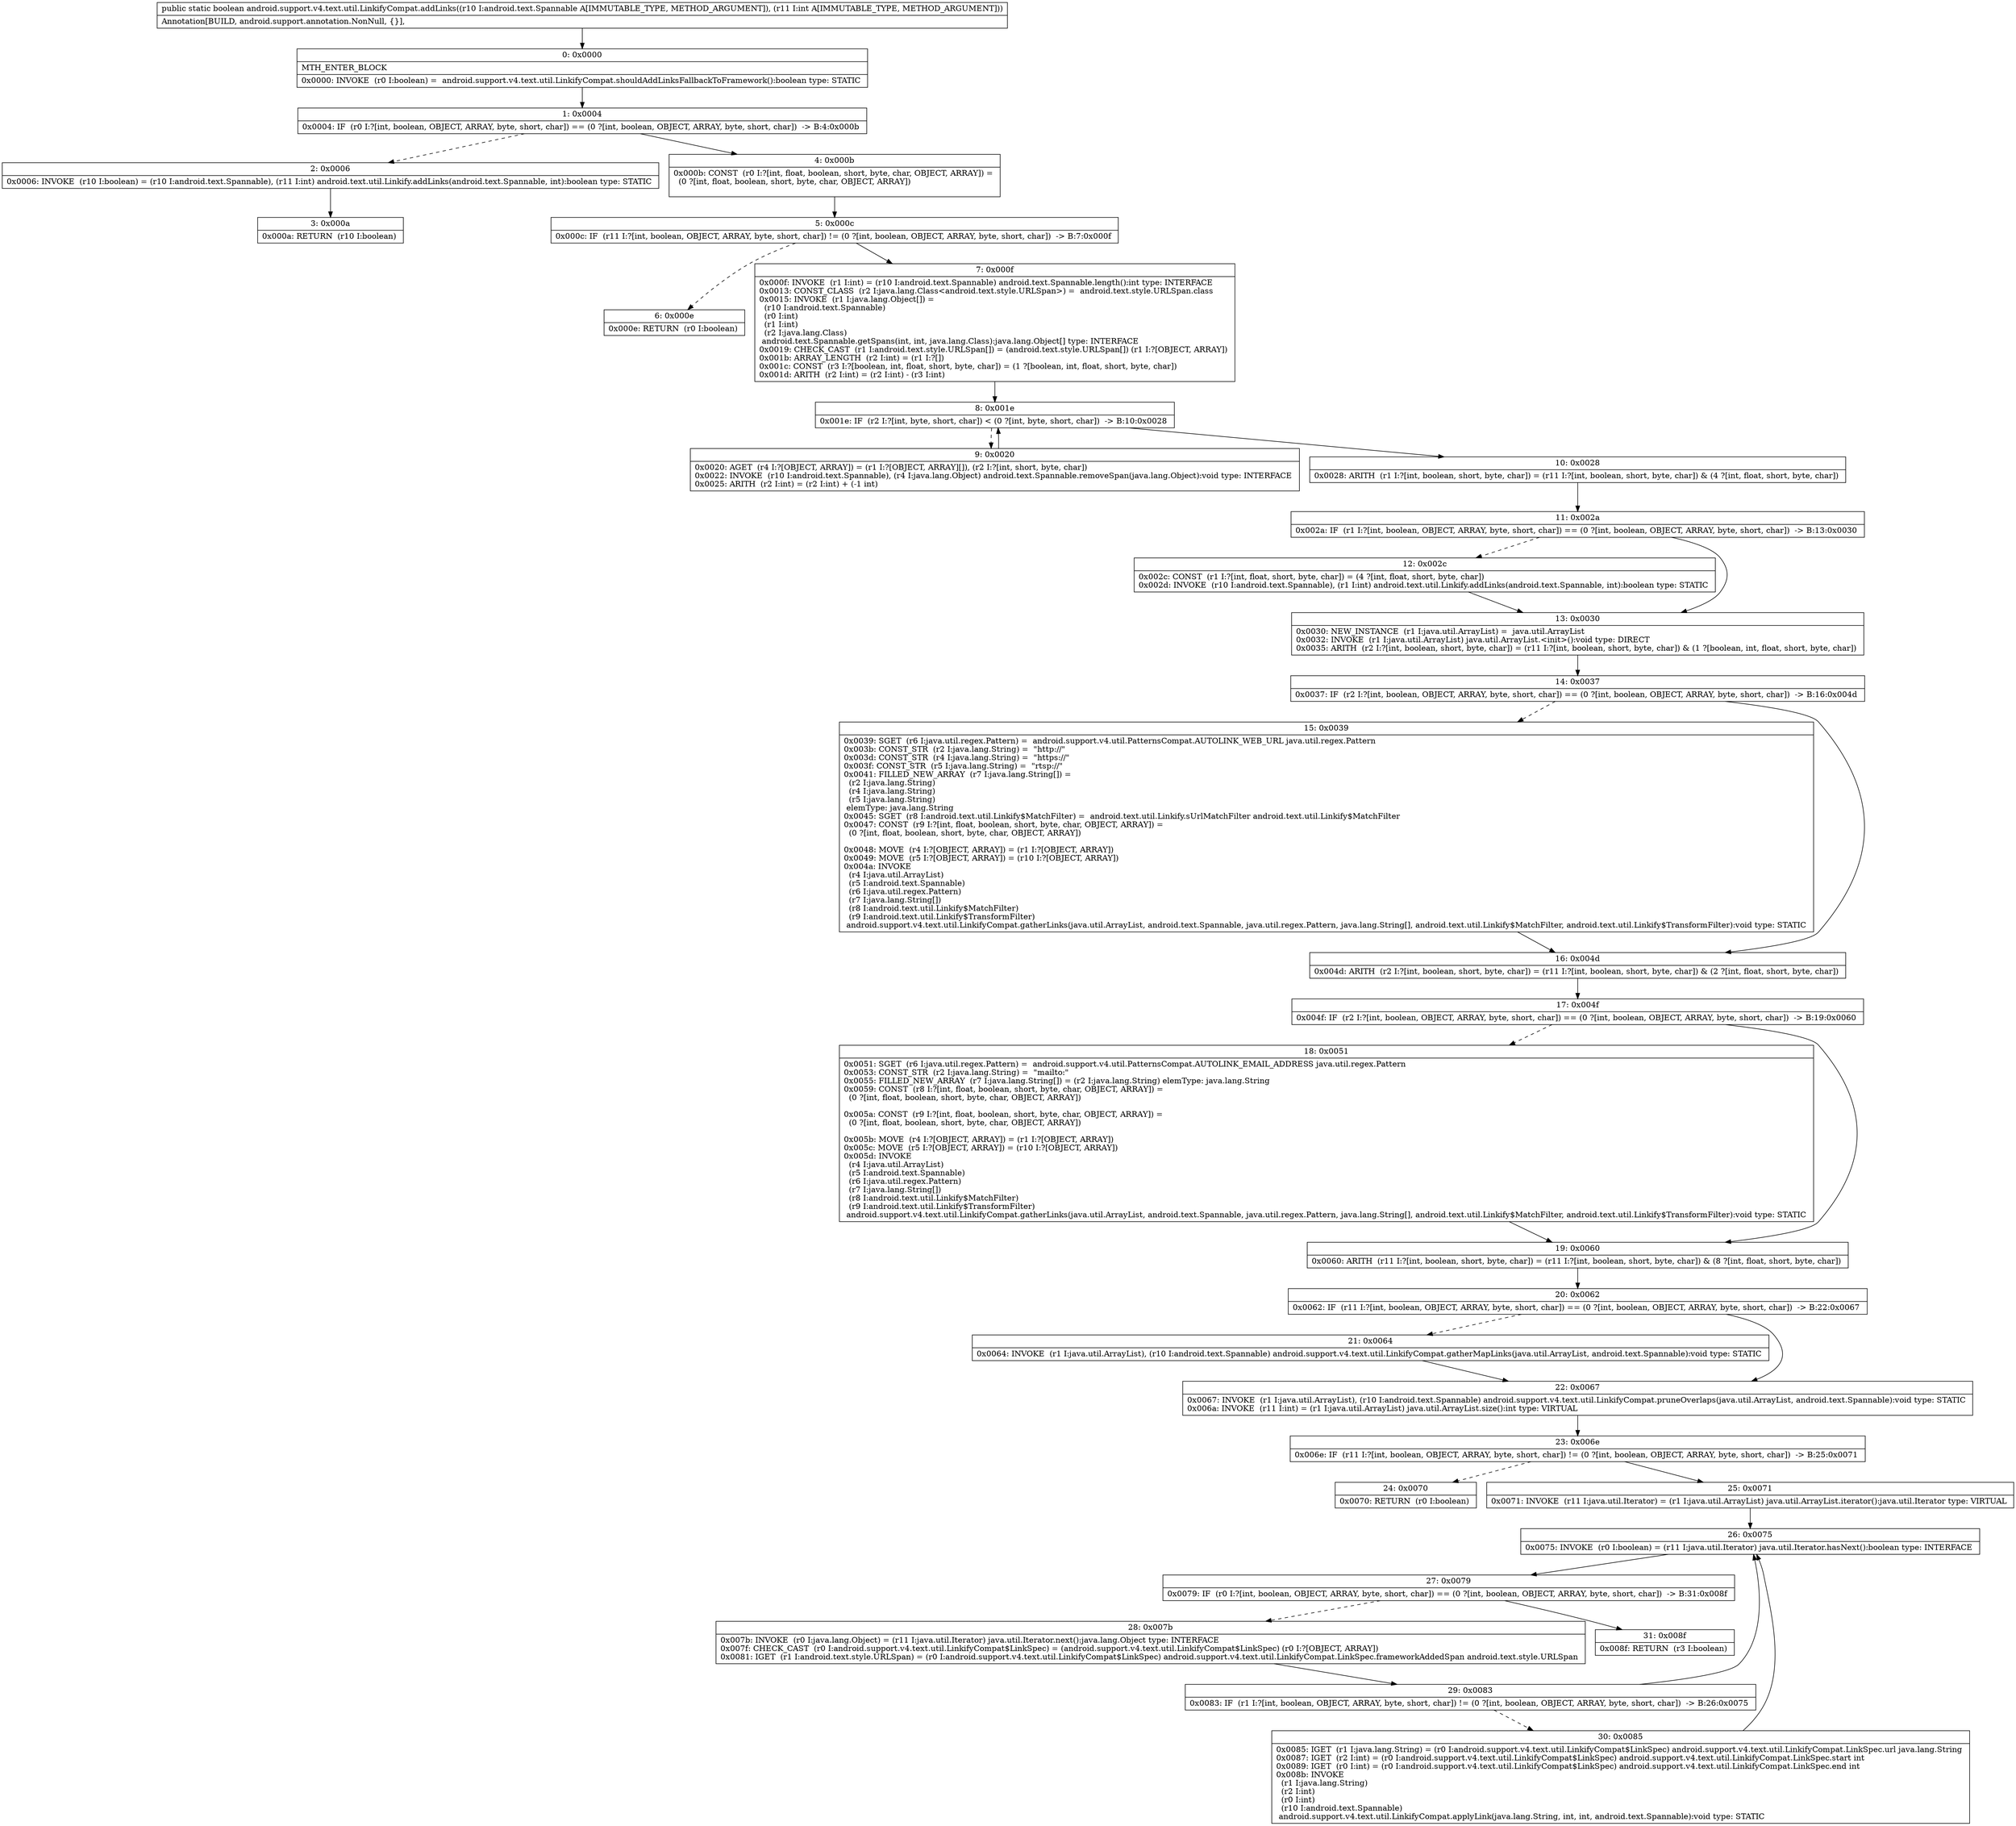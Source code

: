 digraph "CFG forandroid.support.v4.text.util.LinkifyCompat.addLinks(Landroid\/text\/Spannable;I)Z" {
Node_0 [shape=record,label="{0\:\ 0x0000|MTH_ENTER_BLOCK\l|0x0000: INVOKE  (r0 I:boolean) =  android.support.v4.text.util.LinkifyCompat.shouldAddLinksFallbackToFramework():boolean type: STATIC \l}"];
Node_1 [shape=record,label="{1\:\ 0x0004|0x0004: IF  (r0 I:?[int, boolean, OBJECT, ARRAY, byte, short, char]) == (0 ?[int, boolean, OBJECT, ARRAY, byte, short, char])  \-\> B:4:0x000b \l}"];
Node_2 [shape=record,label="{2\:\ 0x0006|0x0006: INVOKE  (r10 I:boolean) = (r10 I:android.text.Spannable), (r11 I:int) android.text.util.Linkify.addLinks(android.text.Spannable, int):boolean type: STATIC \l}"];
Node_3 [shape=record,label="{3\:\ 0x000a|0x000a: RETURN  (r10 I:boolean) \l}"];
Node_4 [shape=record,label="{4\:\ 0x000b|0x000b: CONST  (r0 I:?[int, float, boolean, short, byte, char, OBJECT, ARRAY]) = \l  (0 ?[int, float, boolean, short, byte, char, OBJECT, ARRAY])\l \l}"];
Node_5 [shape=record,label="{5\:\ 0x000c|0x000c: IF  (r11 I:?[int, boolean, OBJECT, ARRAY, byte, short, char]) != (0 ?[int, boolean, OBJECT, ARRAY, byte, short, char])  \-\> B:7:0x000f \l}"];
Node_6 [shape=record,label="{6\:\ 0x000e|0x000e: RETURN  (r0 I:boolean) \l}"];
Node_7 [shape=record,label="{7\:\ 0x000f|0x000f: INVOKE  (r1 I:int) = (r10 I:android.text.Spannable) android.text.Spannable.length():int type: INTERFACE \l0x0013: CONST_CLASS  (r2 I:java.lang.Class\<android.text.style.URLSpan\>) =  android.text.style.URLSpan.class \l0x0015: INVOKE  (r1 I:java.lang.Object[]) = \l  (r10 I:android.text.Spannable)\l  (r0 I:int)\l  (r1 I:int)\l  (r2 I:java.lang.Class)\l android.text.Spannable.getSpans(int, int, java.lang.Class):java.lang.Object[] type: INTERFACE \l0x0019: CHECK_CAST  (r1 I:android.text.style.URLSpan[]) = (android.text.style.URLSpan[]) (r1 I:?[OBJECT, ARRAY]) \l0x001b: ARRAY_LENGTH  (r2 I:int) = (r1 I:?[]) \l0x001c: CONST  (r3 I:?[boolean, int, float, short, byte, char]) = (1 ?[boolean, int, float, short, byte, char]) \l0x001d: ARITH  (r2 I:int) = (r2 I:int) \- (r3 I:int) \l}"];
Node_8 [shape=record,label="{8\:\ 0x001e|0x001e: IF  (r2 I:?[int, byte, short, char]) \< (0 ?[int, byte, short, char])  \-\> B:10:0x0028 \l}"];
Node_9 [shape=record,label="{9\:\ 0x0020|0x0020: AGET  (r4 I:?[OBJECT, ARRAY]) = (r1 I:?[OBJECT, ARRAY][]), (r2 I:?[int, short, byte, char]) \l0x0022: INVOKE  (r10 I:android.text.Spannable), (r4 I:java.lang.Object) android.text.Spannable.removeSpan(java.lang.Object):void type: INTERFACE \l0x0025: ARITH  (r2 I:int) = (r2 I:int) + (\-1 int) \l}"];
Node_10 [shape=record,label="{10\:\ 0x0028|0x0028: ARITH  (r1 I:?[int, boolean, short, byte, char]) = (r11 I:?[int, boolean, short, byte, char]) & (4 ?[int, float, short, byte, char]) \l}"];
Node_11 [shape=record,label="{11\:\ 0x002a|0x002a: IF  (r1 I:?[int, boolean, OBJECT, ARRAY, byte, short, char]) == (0 ?[int, boolean, OBJECT, ARRAY, byte, short, char])  \-\> B:13:0x0030 \l}"];
Node_12 [shape=record,label="{12\:\ 0x002c|0x002c: CONST  (r1 I:?[int, float, short, byte, char]) = (4 ?[int, float, short, byte, char]) \l0x002d: INVOKE  (r10 I:android.text.Spannable), (r1 I:int) android.text.util.Linkify.addLinks(android.text.Spannable, int):boolean type: STATIC \l}"];
Node_13 [shape=record,label="{13\:\ 0x0030|0x0030: NEW_INSTANCE  (r1 I:java.util.ArrayList) =  java.util.ArrayList \l0x0032: INVOKE  (r1 I:java.util.ArrayList) java.util.ArrayList.\<init\>():void type: DIRECT \l0x0035: ARITH  (r2 I:?[int, boolean, short, byte, char]) = (r11 I:?[int, boolean, short, byte, char]) & (1 ?[boolean, int, float, short, byte, char]) \l}"];
Node_14 [shape=record,label="{14\:\ 0x0037|0x0037: IF  (r2 I:?[int, boolean, OBJECT, ARRAY, byte, short, char]) == (0 ?[int, boolean, OBJECT, ARRAY, byte, short, char])  \-\> B:16:0x004d \l}"];
Node_15 [shape=record,label="{15\:\ 0x0039|0x0039: SGET  (r6 I:java.util.regex.Pattern) =  android.support.v4.util.PatternsCompat.AUTOLINK_WEB_URL java.util.regex.Pattern \l0x003b: CONST_STR  (r2 I:java.lang.String) =  \"http:\/\/\" \l0x003d: CONST_STR  (r4 I:java.lang.String) =  \"https:\/\/\" \l0x003f: CONST_STR  (r5 I:java.lang.String) =  \"rtsp:\/\/\" \l0x0041: FILLED_NEW_ARRAY  (r7 I:java.lang.String[]) = \l  (r2 I:java.lang.String)\l  (r4 I:java.lang.String)\l  (r5 I:java.lang.String)\l elemType: java.lang.String \l0x0045: SGET  (r8 I:android.text.util.Linkify$MatchFilter) =  android.text.util.Linkify.sUrlMatchFilter android.text.util.Linkify$MatchFilter \l0x0047: CONST  (r9 I:?[int, float, boolean, short, byte, char, OBJECT, ARRAY]) = \l  (0 ?[int, float, boolean, short, byte, char, OBJECT, ARRAY])\l \l0x0048: MOVE  (r4 I:?[OBJECT, ARRAY]) = (r1 I:?[OBJECT, ARRAY]) \l0x0049: MOVE  (r5 I:?[OBJECT, ARRAY]) = (r10 I:?[OBJECT, ARRAY]) \l0x004a: INVOKE  \l  (r4 I:java.util.ArrayList)\l  (r5 I:android.text.Spannable)\l  (r6 I:java.util.regex.Pattern)\l  (r7 I:java.lang.String[])\l  (r8 I:android.text.util.Linkify$MatchFilter)\l  (r9 I:android.text.util.Linkify$TransformFilter)\l android.support.v4.text.util.LinkifyCompat.gatherLinks(java.util.ArrayList, android.text.Spannable, java.util.regex.Pattern, java.lang.String[], android.text.util.Linkify$MatchFilter, android.text.util.Linkify$TransformFilter):void type: STATIC \l}"];
Node_16 [shape=record,label="{16\:\ 0x004d|0x004d: ARITH  (r2 I:?[int, boolean, short, byte, char]) = (r11 I:?[int, boolean, short, byte, char]) & (2 ?[int, float, short, byte, char]) \l}"];
Node_17 [shape=record,label="{17\:\ 0x004f|0x004f: IF  (r2 I:?[int, boolean, OBJECT, ARRAY, byte, short, char]) == (0 ?[int, boolean, OBJECT, ARRAY, byte, short, char])  \-\> B:19:0x0060 \l}"];
Node_18 [shape=record,label="{18\:\ 0x0051|0x0051: SGET  (r6 I:java.util.regex.Pattern) =  android.support.v4.util.PatternsCompat.AUTOLINK_EMAIL_ADDRESS java.util.regex.Pattern \l0x0053: CONST_STR  (r2 I:java.lang.String) =  \"mailto:\" \l0x0055: FILLED_NEW_ARRAY  (r7 I:java.lang.String[]) = (r2 I:java.lang.String) elemType: java.lang.String \l0x0059: CONST  (r8 I:?[int, float, boolean, short, byte, char, OBJECT, ARRAY]) = \l  (0 ?[int, float, boolean, short, byte, char, OBJECT, ARRAY])\l \l0x005a: CONST  (r9 I:?[int, float, boolean, short, byte, char, OBJECT, ARRAY]) = \l  (0 ?[int, float, boolean, short, byte, char, OBJECT, ARRAY])\l \l0x005b: MOVE  (r4 I:?[OBJECT, ARRAY]) = (r1 I:?[OBJECT, ARRAY]) \l0x005c: MOVE  (r5 I:?[OBJECT, ARRAY]) = (r10 I:?[OBJECT, ARRAY]) \l0x005d: INVOKE  \l  (r4 I:java.util.ArrayList)\l  (r5 I:android.text.Spannable)\l  (r6 I:java.util.regex.Pattern)\l  (r7 I:java.lang.String[])\l  (r8 I:android.text.util.Linkify$MatchFilter)\l  (r9 I:android.text.util.Linkify$TransformFilter)\l android.support.v4.text.util.LinkifyCompat.gatherLinks(java.util.ArrayList, android.text.Spannable, java.util.regex.Pattern, java.lang.String[], android.text.util.Linkify$MatchFilter, android.text.util.Linkify$TransformFilter):void type: STATIC \l}"];
Node_19 [shape=record,label="{19\:\ 0x0060|0x0060: ARITH  (r11 I:?[int, boolean, short, byte, char]) = (r11 I:?[int, boolean, short, byte, char]) & (8 ?[int, float, short, byte, char]) \l}"];
Node_20 [shape=record,label="{20\:\ 0x0062|0x0062: IF  (r11 I:?[int, boolean, OBJECT, ARRAY, byte, short, char]) == (0 ?[int, boolean, OBJECT, ARRAY, byte, short, char])  \-\> B:22:0x0067 \l}"];
Node_21 [shape=record,label="{21\:\ 0x0064|0x0064: INVOKE  (r1 I:java.util.ArrayList), (r10 I:android.text.Spannable) android.support.v4.text.util.LinkifyCompat.gatherMapLinks(java.util.ArrayList, android.text.Spannable):void type: STATIC \l}"];
Node_22 [shape=record,label="{22\:\ 0x0067|0x0067: INVOKE  (r1 I:java.util.ArrayList), (r10 I:android.text.Spannable) android.support.v4.text.util.LinkifyCompat.pruneOverlaps(java.util.ArrayList, android.text.Spannable):void type: STATIC \l0x006a: INVOKE  (r11 I:int) = (r1 I:java.util.ArrayList) java.util.ArrayList.size():int type: VIRTUAL \l}"];
Node_23 [shape=record,label="{23\:\ 0x006e|0x006e: IF  (r11 I:?[int, boolean, OBJECT, ARRAY, byte, short, char]) != (0 ?[int, boolean, OBJECT, ARRAY, byte, short, char])  \-\> B:25:0x0071 \l}"];
Node_24 [shape=record,label="{24\:\ 0x0070|0x0070: RETURN  (r0 I:boolean) \l}"];
Node_25 [shape=record,label="{25\:\ 0x0071|0x0071: INVOKE  (r11 I:java.util.Iterator) = (r1 I:java.util.ArrayList) java.util.ArrayList.iterator():java.util.Iterator type: VIRTUAL \l}"];
Node_26 [shape=record,label="{26\:\ 0x0075|0x0075: INVOKE  (r0 I:boolean) = (r11 I:java.util.Iterator) java.util.Iterator.hasNext():boolean type: INTERFACE \l}"];
Node_27 [shape=record,label="{27\:\ 0x0079|0x0079: IF  (r0 I:?[int, boolean, OBJECT, ARRAY, byte, short, char]) == (0 ?[int, boolean, OBJECT, ARRAY, byte, short, char])  \-\> B:31:0x008f \l}"];
Node_28 [shape=record,label="{28\:\ 0x007b|0x007b: INVOKE  (r0 I:java.lang.Object) = (r11 I:java.util.Iterator) java.util.Iterator.next():java.lang.Object type: INTERFACE \l0x007f: CHECK_CAST  (r0 I:android.support.v4.text.util.LinkifyCompat$LinkSpec) = (android.support.v4.text.util.LinkifyCompat$LinkSpec) (r0 I:?[OBJECT, ARRAY]) \l0x0081: IGET  (r1 I:android.text.style.URLSpan) = (r0 I:android.support.v4.text.util.LinkifyCompat$LinkSpec) android.support.v4.text.util.LinkifyCompat.LinkSpec.frameworkAddedSpan android.text.style.URLSpan \l}"];
Node_29 [shape=record,label="{29\:\ 0x0083|0x0083: IF  (r1 I:?[int, boolean, OBJECT, ARRAY, byte, short, char]) != (0 ?[int, boolean, OBJECT, ARRAY, byte, short, char])  \-\> B:26:0x0075 \l}"];
Node_30 [shape=record,label="{30\:\ 0x0085|0x0085: IGET  (r1 I:java.lang.String) = (r0 I:android.support.v4.text.util.LinkifyCompat$LinkSpec) android.support.v4.text.util.LinkifyCompat.LinkSpec.url java.lang.String \l0x0087: IGET  (r2 I:int) = (r0 I:android.support.v4.text.util.LinkifyCompat$LinkSpec) android.support.v4.text.util.LinkifyCompat.LinkSpec.start int \l0x0089: IGET  (r0 I:int) = (r0 I:android.support.v4.text.util.LinkifyCompat$LinkSpec) android.support.v4.text.util.LinkifyCompat.LinkSpec.end int \l0x008b: INVOKE  \l  (r1 I:java.lang.String)\l  (r2 I:int)\l  (r0 I:int)\l  (r10 I:android.text.Spannable)\l android.support.v4.text.util.LinkifyCompat.applyLink(java.lang.String, int, int, android.text.Spannable):void type: STATIC \l}"];
Node_31 [shape=record,label="{31\:\ 0x008f|0x008f: RETURN  (r3 I:boolean) \l}"];
MethodNode[shape=record,label="{public static boolean android.support.v4.text.util.LinkifyCompat.addLinks((r10 I:android.text.Spannable A[IMMUTABLE_TYPE, METHOD_ARGUMENT]), (r11 I:int A[IMMUTABLE_TYPE, METHOD_ARGUMENT]))  | Annotation[BUILD, android.support.annotation.NonNull, \{\}], \l}"];
MethodNode -> Node_0;
Node_0 -> Node_1;
Node_1 -> Node_2[style=dashed];
Node_1 -> Node_4;
Node_2 -> Node_3;
Node_4 -> Node_5;
Node_5 -> Node_6[style=dashed];
Node_5 -> Node_7;
Node_7 -> Node_8;
Node_8 -> Node_9[style=dashed];
Node_8 -> Node_10;
Node_9 -> Node_8;
Node_10 -> Node_11;
Node_11 -> Node_12[style=dashed];
Node_11 -> Node_13;
Node_12 -> Node_13;
Node_13 -> Node_14;
Node_14 -> Node_15[style=dashed];
Node_14 -> Node_16;
Node_15 -> Node_16;
Node_16 -> Node_17;
Node_17 -> Node_18[style=dashed];
Node_17 -> Node_19;
Node_18 -> Node_19;
Node_19 -> Node_20;
Node_20 -> Node_21[style=dashed];
Node_20 -> Node_22;
Node_21 -> Node_22;
Node_22 -> Node_23;
Node_23 -> Node_24[style=dashed];
Node_23 -> Node_25;
Node_25 -> Node_26;
Node_26 -> Node_27;
Node_27 -> Node_28[style=dashed];
Node_27 -> Node_31;
Node_28 -> Node_29;
Node_29 -> Node_26;
Node_29 -> Node_30[style=dashed];
Node_30 -> Node_26;
}

